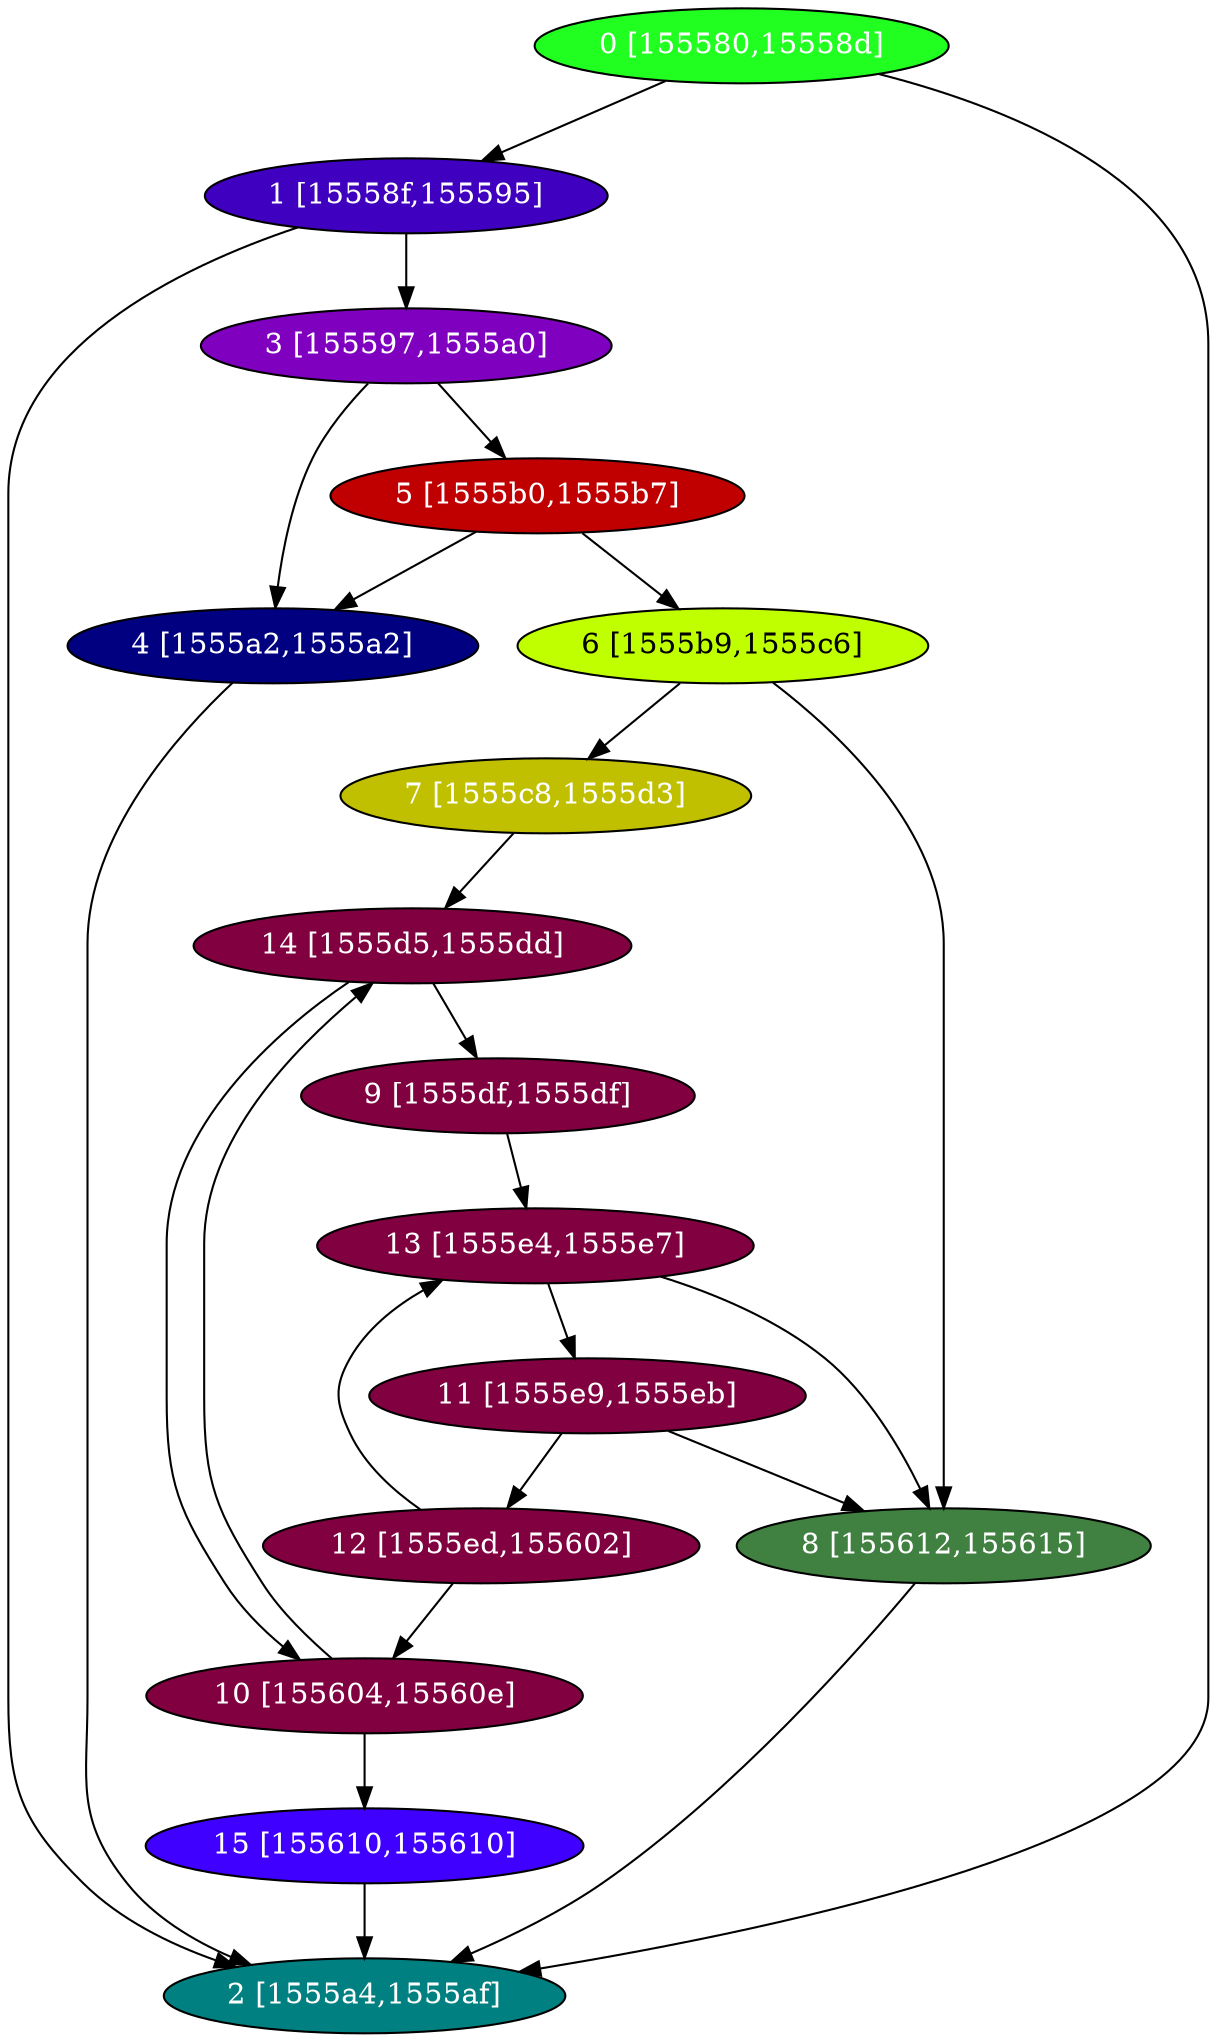 diGraph libnss3{
	libnss3_0  [style=filled fillcolor="#20FF20" fontcolor="#ffffff" shape=oval label="0 [155580,15558d]"]
	libnss3_1  [style=filled fillcolor="#4000C0" fontcolor="#ffffff" shape=oval label="1 [15558f,155595]"]
	libnss3_2  [style=filled fillcolor="#008080" fontcolor="#ffffff" shape=oval label="2 [1555a4,1555af]"]
	libnss3_3  [style=filled fillcolor="#8000C0" fontcolor="#ffffff" shape=oval label="3 [155597,1555a0]"]
	libnss3_4  [style=filled fillcolor="#000080" fontcolor="#ffffff" shape=oval label="4 [1555a2,1555a2]"]
	libnss3_5  [style=filled fillcolor="#C00000" fontcolor="#ffffff" shape=oval label="5 [1555b0,1555b7]"]
	libnss3_6  [style=filled fillcolor="#C0FF00" fontcolor="#000000" shape=oval label="6 [1555b9,1555c6]"]
	libnss3_7  [style=filled fillcolor="#C0C000" fontcolor="#ffffff" shape=oval label="7 [1555c8,1555d3]"]
	libnss3_8  [style=filled fillcolor="#408040" fontcolor="#ffffff" shape=oval label="8 [155612,155615]"]
	libnss3_9  [style=filled fillcolor="#800040" fontcolor="#ffffff" shape=oval label="9 [1555df,1555df]"]
	libnss3_a  [style=filled fillcolor="#800040" fontcolor="#ffffff" shape=oval label="10 [155604,15560e]"]
	libnss3_b  [style=filled fillcolor="#800040" fontcolor="#ffffff" shape=oval label="11 [1555e9,1555eb]"]
	libnss3_c  [style=filled fillcolor="#800040" fontcolor="#ffffff" shape=oval label="12 [1555ed,155602]"]
	libnss3_d  [style=filled fillcolor="#800040" fontcolor="#ffffff" shape=oval label="13 [1555e4,1555e7]"]
	libnss3_e  [style=filled fillcolor="#800040" fontcolor="#ffffff" shape=oval label="14 [1555d5,1555dd]"]
	libnss3_f  [style=filled fillcolor="#4000FF" fontcolor="#ffffff" shape=oval label="15 [155610,155610]"]

	libnss3_0 -> libnss3_1
	libnss3_0 -> libnss3_2
	libnss3_1 -> libnss3_2
	libnss3_1 -> libnss3_3
	libnss3_3 -> libnss3_4
	libnss3_3 -> libnss3_5
	libnss3_4 -> libnss3_2
	libnss3_5 -> libnss3_4
	libnss3_5 -> libnss3_6
	libnss3_6 -> libnss3_7
	libnss3_6 -> libnss3_8
	libnss3_7 -> libnss3_e
	libnss3_8 -> libnss3_2
	libnss3_9 -> libnss3_d
	libnss3_a -> libnss3_e
	libnss3_a -> libnss3_f
	libnss3_b -> libnss3_8
	libnss3_b -> libnss3_c
	libnss3_c -> libnss3_a
	libnss3_c -> libnss3_d
	libnss3_d -> libnss3_8
	libnss3_d -> libnss3_b
	libnss3_e -> libnss3_9
	libnss3_e -> libnss3_a
	libnss3_f -> libnss3_2
}